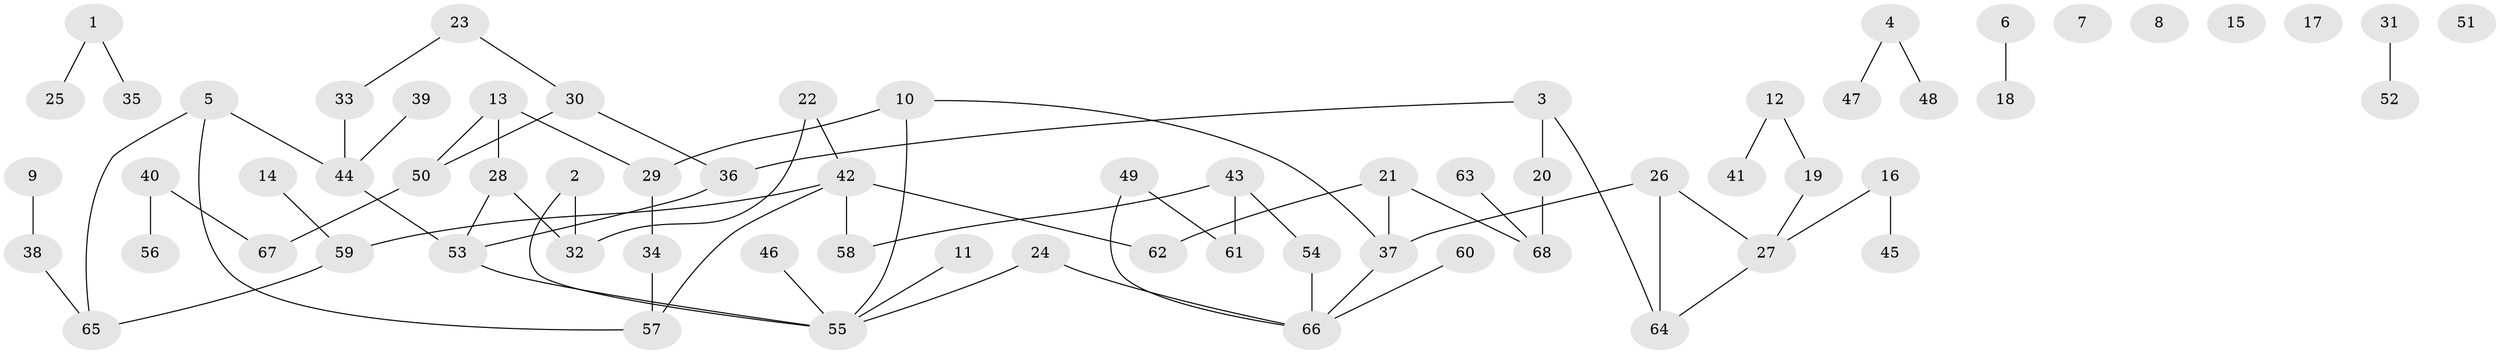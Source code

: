 // Generated by graph-tools (version 1.1) at 2025/25/03/09/25 03:25:15]
// undirected, 68 vertices, 72 edges
graph export_dot {
graph [start="1"]
  node [color=gray90,style=filled];
  1;
  2;
  3;
  4;
  5;
  6;
  7;
  8;
  9;
  10;
  11;
  12;
  13;
  14;
  15;
  16;
  17;
  18;
  19;
  20;
  21;
  22;
  23;
  24;
  25;
  26;
  27;
  28;
  29;
  30;
  31;
  32;
  33;
  34;
  35;
  36;
  37;
  38;
  39;
  40;
  41;
  42;
  43;
  44;
  45;
  46;
  47;
  48;
  49;
  50;
  51;
  52;
  53;
  54;
  55;
  56;
  57;
  58;
  59;
  60;
  61;
  62;
  63;
  64;
  65;
  66;
  67;
  68;
  1 -- 25;
  1 -- 35;
  2 -- 32;
  2 -- 55;
  3 -- 20;
  3 -- 36;
  3 -- 64;
  4 -- 47;
  4 -- 48;
  5 -- 44;
  5 -- 57;
  5 -- 65;
  6 -- 18;
  9 -- 38;
  10 -- 29;
  10 -- 37;
  10 -- 55;
  11 -- 55;
  12 -- 19;
  12 -- 41;
  13 -- 28;
  13 -- 29;
  13 -- 50;
  14 -- 59;
  16 -- 27;
  16 -- 45;
  19 -- 27;
  20 -- 68;
  21 -- 37;
  21 -- 62;
  21 -- 68;
  22 -- 32;
  22 -- 42;
  23 -- 30;
  23 -- 33;
  24 -- 55;
  24 -- 66;
  26 -- 27;
  26 -- 37;
  26 -- 64;
  27 -- 64;
  28 -- 32;
  28 -- 53;
  29 -- 34;
  30 -- 36;
  30 -- 50;
  31 -- 52;
  33 -- 44;
  34 -- 57;
  36 -- 53;
  37 -- 66;
  38 -- 65;
  39 -- 44;
  40 -- 56;
  40 -- 67;
  42 -- 57;
  42 -- 58;
  42 -- 59;
  42 -- 62;
  43 -- 54;
  43 -- 58;
  43 -- 61;
  44 -- 53;
  46 -- 55;
  49 -- 61;
  49 -- 66;
  50 -- 67;
  53 -- 55;
  54 -- 66;
  59 -- 65;
  60 -- 66;
  63 -- 68;
}
